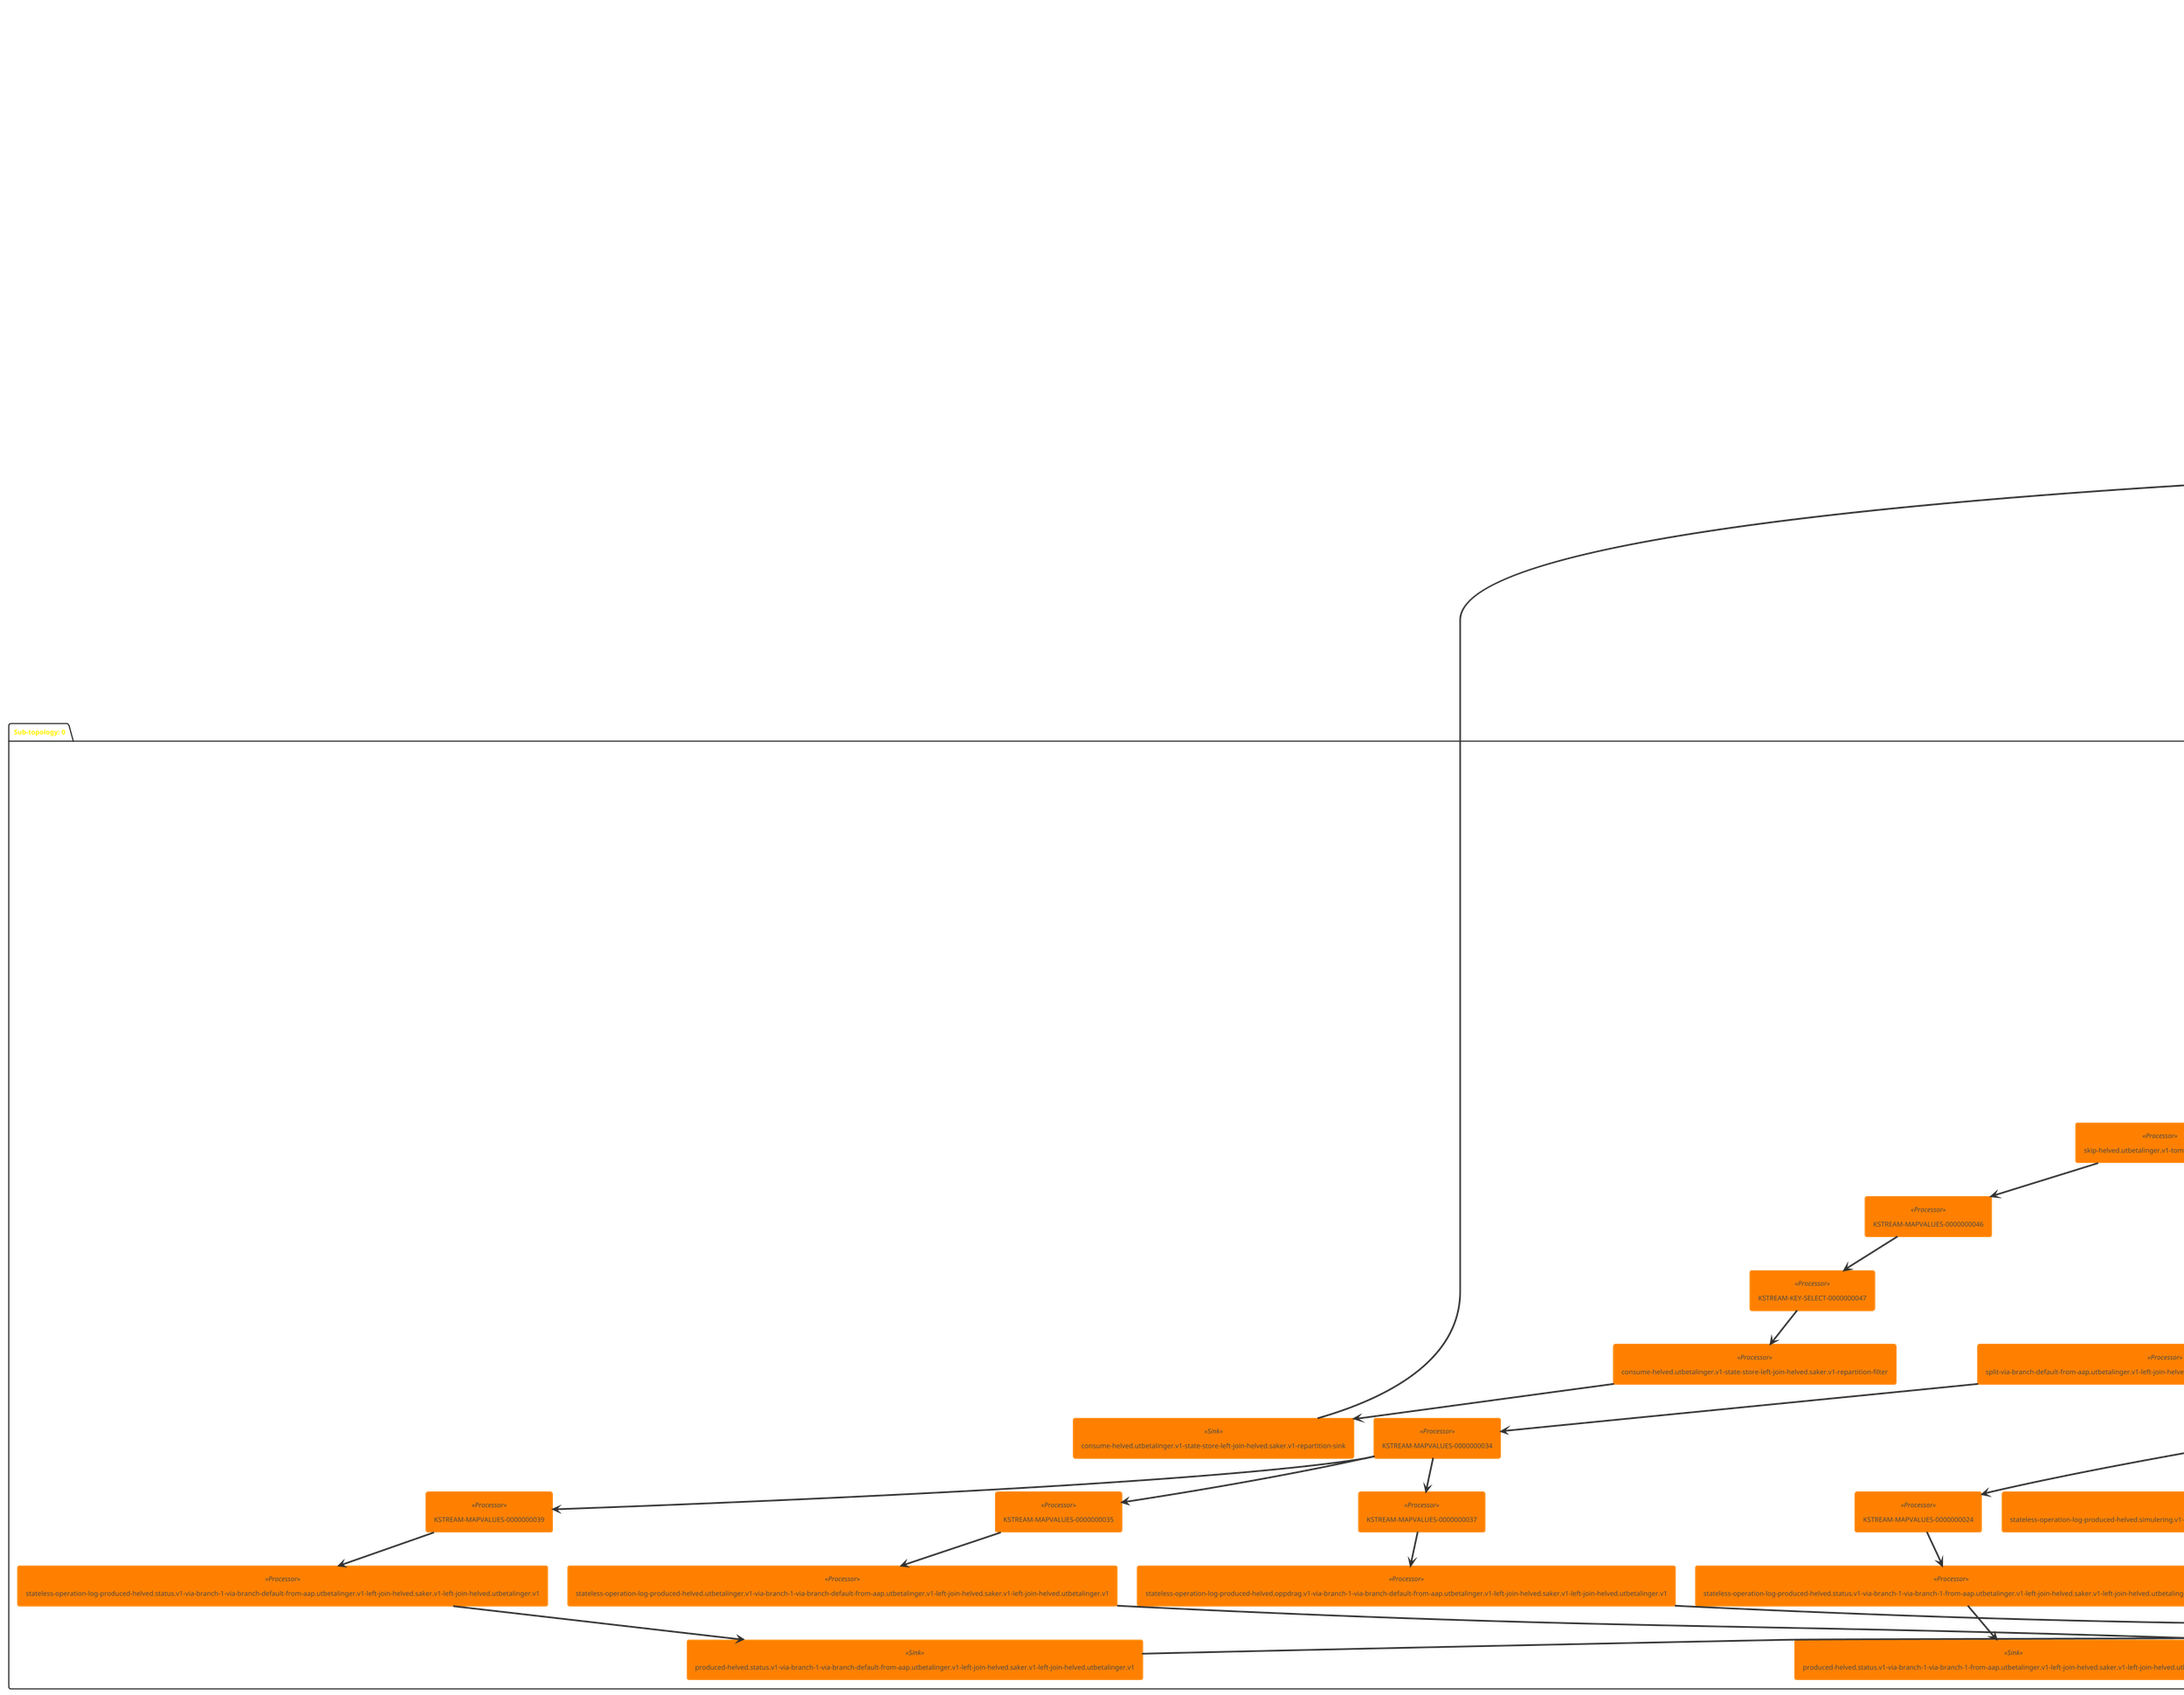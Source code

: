 @startuml
!theme black-knight
queue "consume-helved.utbetalinger.v1-state-store-left-join-helved.saker.v1-repartition" <<topic>> as consume_helved_utbetalinger_v1_state_store_left_join_helved_saker_v1_repartition
queue "helved.oppdrag.v1" <<topic>> as helved_oppdrag_v1
queue "helved.simulering.v1" <<topic>> as helved_simulering_v1
queue "helved.status.v1" <<topic>> as helved_status_v1
queue "helved.utbetalinger.v1" <<topic>> as helved_utbetalinger_v1
queue "from-aap.utbetalinger.v1-left-join-helved.saker.v1-left-join-helved.utbetalinger.v1-repartition" <<topic>> as from_aap_utbetalinger_v1_left_join_helved_saker_v1_left_join_helved_utbetalinger_v1_repartition
queue "helved.saker.v1" <<topic>> as helved_saker_v1
queue "from-aap.utbetalinger.v1-left-join-helved.saker.v1-repartition" <<topic>> as from_aap_utbetalinger_v1_left_join_helved_saker_v1_repartition
queue "aap.utbetalinger.v1" <<topic>> as aap_utbetalinger_v1
package "Sub-topology: 0" {
	database "helved.utbetalinger.v1-state-store" <<State Store>> as helved_utbetalinger_v1_state_store
	agent "from-aap.utbetalinger.v1-left-join-helved.saker.v1-left-join-helved.utbetalinger.v1-repartition-source" <<Source>> as from_aap_utbetalinger_v1_left_join_helved_saker_v1_left_join_helved_utbetalinger_v1_repartition_source
	agent "from-aap.utbetalinger.v1-left-join-helved.saker.v1-left-join-helved.utbetalinger.v1" <<Processor>> as from_aap_utbetalinger_v1_left_join_helved_saker_v1_left_join_helved_utbetalinger_v1
	agent "split-from-aap.utbetalinger.v1-left-join-helved.saker.v1-left-join-helved.utbetalinger.v1" <<Processor>> as split_from_aap_utbetalinger_v1_left_join_helved_saker_v1_left_join_helved_utbetalinger_v1
	agent "split-from-aap.utbetalinger.v1-left-join-helved.saker.v1-left-join-helved.utbetalinger.v1-branch-default" <<Processor>> as split_from_aap_utbetalinger_v1_left_join_helved_saker_v1_left_join_helved_utbetalinger_v1_branch_default
	agent "KSTREAM-MAPVALUES-0000000031" <<Processor>> as KSTREAM_MAPVALUES_0000000031
	agent "split-via-branch-default-from-aap.utbetalinger.v1-left-join-helved.saker.v1-left-join-helved.utbetalinger.v1" <<Processor>> as split_via_branch_default_from_aap_utbetalinger_v1_left_join_helved_saker_v1_left_join_helved_utbetalinger_v1
	agent "split-from-aap.utbetalinger.v1-left-join-helved.saker.v1-left-join-helved.utbetalinger.v1-branch-1" <<Processor>> as split_from_aap_utbetalinger_v1_left_join_helved_saker_v1_left_join_helved_utbetalinger_v1_branch_1
	agent "KSTREAM-MAPVALUES-0000000020" <<Processor>> as KSTREAM_MAPVALUES_0000000020
	agent "split-via-branch-1-from-aap.utbetalinger.v1-left-join-helved.saker.v1-left-join-helved.utbetalinger.v1" <<Processor>> as split_via_branch_1_from_aap_utbetalinger_v1_left_join_helved_saker_v1_left_join_helved_utbetalinger_v1
	agent "split-via-branch-default-from-aap.utbetalinger.v1-left-join-helved.saker.v1-left-join-helved.utbetalinger.v1-branch-1" <<Processor>> as split_via_branch_default_from_aap_utbetalinger_v1_left_join_helved_saker_v1_left_join_helved_utbetalinger_v1_branch_1
	agent "KSTREAM-MAPVALUES-0000000034" <<Processor>> as KSTREAM_MAPVALUES_0000000034
	agent "consume-helved.utbetalinger.v1" <<Source>> as consume_helved_utbetalinger_v1
	agent "stateless-operation-log-consume-helved.utbetalinger.v1" <<Processor>> as stateless_operation_log_consume_helved_utbetalinger_v1
	agent "stateless-operation-log-produced-helved.utbetalinger.v1" <<Processor>> as stateless_operation_log_produced_helved_utbetalinger_v1
	agent "helved.utbetalinger.v1-to-table" <<Processor>> as helved_utbetalinger_v1_to_table
	agent "split-via-branch-1-from-aap.utbetalinger.v1-left-join-helved.saker.v1-left-join-helved.utbetalinger.v1-branch-1" <<Processor>> as split_via_branch_1_from_aap_utbetalinger_v1_left_join_helved_saker_v1_left_join_helved_utbetalinger_v1_branch_1
	agent "KSTREAM-MAPVALUES-0000000023" <<Processor>> as KSTREAM_MAPVALUES_0000000023
	agent "KTABLE-TOSTREAM-0000000044" <<Processor>> as KTABLE_TOSTREAM_0000000044
	agent "skip-helved.utbetalinger.v1-tombstoneto-stream" <<Processor>> as skip_helved_utbetalinger_v1_tombstoneto_stream
	agent "KSTREAM-MAPVALUES-0000000046" <<Processor>> as KSTREAM_MAPVALUES_0000000046
	agent "split-via-branch-1-from-aap.utbetalinger.v1-left-join-helved.saker.v1-left-join-helved.utbetalinger.v1-branch-default" <<Processor>> as split_via_branch_1_from_aap_utbetalinger_v1_left_join_helved_saker_v1_left_join_helved_utbetalinger_v1_branch_default
	agent "split-via-branch-default-from-aap.utbetalinger.v1-left-join-helved.saker.v1-left-join-helved.utbetalinger.v1-branch-default" <<Processor>> as split_via_branch_default_from_aap_utbetalinger_v1_left_join_helved_saker_v1_left_join_helved_utbetalinger_v1_branch_default
	agent "KSTREAM-KEY-SELECT-0000000047" <<Processor>> as KSTREAM_KEY_SELECT_0000000047
	agent "KSTREAM-MAPVALUES-0000000024" <<Processor>> as KSTREAM_MAPVALUES_0000000024
	agent "KSTREAM-MAPVALUES-0000000028" <<Processor>> as KSTREAM_MAPVALUES_0000000028
	agent "KSTREAM-MAPVALUES-0000000035" <<Processor>> as KSTREAM_MAPVALUES_0000000035
	agent "KSTREAM-MAPVALUES-0000000037" <<Processor>> as KSTREAM_MAPVALUES_0000000037
	agent "KSTREAM-MAPVALUES-0000000039" <<Processor>> as KSTREAM_MAPVALUES_0000000039
	agent "KSTREAM-MAPVALUES-0000000042" <<Processor>> as KSTREAM_MAPVALUES_0000000042
	agent "consume-helved.utbetalinger.v1-state-store-left-join-helved.saker.v1-repartition-filter" <<Processor>> as consume_helved_utbetalinger_v1_state_store_left_join_helved_saker_v1_repartition_filter
	agent "stateless-operation-log-produced-helved.oppdrag.v1-via-branch-1-via-branch-default-from-aap.utbetalinger.v1-left-join-helved.saker.v1-left-join-helved.utbetalinger.v1" <<Processor>> as stateless_operation_log_produced_helved_oppdrag_v1_via_branch_1_via_branch_default_from_aap_utbetalinger_v1_left_join_helved_saker_v1_left_join_helved_utbetalinger_v1
	agent "stateless-operation-log-produced-helved.simulering.v1-via-branch-1-via-branch-1-from-aap.utbetalinger.v1-left-join-helved.saker.v1-left-join-helved.utbetalinger.v1" <<Processor>> as stateless_operation_log_produced_helved_simulering_v1_via_branch_1_via_branch_1_from_aap_utbetalinger_v1_left_join_helved_saker_v1_left_join_helved_utbetalinger_v1
	agent "stateless-operation-log-produced-helved.status.v1-via-branch-1-via-branch-1-from-aap.utbetalinger.v1-left-join-helved.saker.v1-left-join-helved.utbetalinger.v1" <<Processor>> as stateless_operation_log_produced_helved_status_v1_via_branch_1_via_branch_1_from_aap_utbetalinger_v1_left_join_helved_saker_v1_left_join_helved_utbetalinger_v1
	agent "stateless-operation-log-produced-helved.status.v1-via-branch-1-via-branch-default-from-aap.utbetalinger.v1-left-join-helved.saker.v1-left-join-helved.utbetalinger.v1" <<Processor>> as stateless_operation_log_produced_helved_status_v1_via_branch_1_via_branch_default_from_aap_utbetalinger_v1_left_join_helved_saker_v1_left_join_helved_utbetalinger_v1
	agent "stateless-operation-log-produced-helved.status.v1-via-branch-default-via-branch-1-from-aap.utbetalinger.v1-left-join-helved.saker.v1-left-join-helved.utbetalinger.v1" <<Processor>> as stateless_operation_log_produced_helved_status_v1_via_branch_default_via_branch_1_from_aap_utbetalinger_v1_left_join_helved_saker_v1_left_join_helved_utbetalinger_v1
	agent "stateless-operation-log-produced-helved.status.v1-via-branch-default-via-branch-default-from-aap.utbetalinger.v1-left-join-helved.saker.v1-left-join-helved.utbetalinger.v1" <<Processor>> as stateless_operation_log_produced_helved_status_v1_via_branch_default_via_branch_default_from_aap_utbetalinger_v1_left_join_helved_saker_v1_left_join_helved_utbetalinger_v1
	agent "stateless-operation-log-produced-helved.utbetalinger.v1-via-branch-1-via-branch-default-from-aap.utbetalinger.v1-left-join-helved.saker.v1-left-join-helved.utbetalinger.v1" <<Processor>> as stateless_operation_log_produced_helved_utbetalinger_v1_via_branch_1_via_branch_default_from_aap_utbetalinger_v1_left_join_helved_saker_v1_left_join_helved_utbetalinger_v1
	agent "consume-helved.utbetalinger.v1-state-store-left-join-helved.saker.v1-repartition-sink" <<Sink>> as consume_helved_utbetalinger_v1_state_store_left_join_helved_saker_v1_repartition_sink
	agent "produced-helved.oppdrag.v1-via-branch-1-via-branch-default-from-aap.utbetalinger.v1-left-join-helved.saker.v1-left-join-helved.utbetalinger.v1" <<Sink>> as produced_helved_oppdrag_v1_via_branch_1_via_branch_default_from_aap_utbetalinger_v1_left_join_helved_saker_v1_left_join_helved_utbetalinger_v1
	agent "produced-helved.simulering.v1-via-branch-1-via-branch-1-from-aap.utbetalinger.v1-left-join-helved.saker.v1-left-join-helved.utbetalinger.v1" <<Sink>> as produced_helved_simulering_v1_via_branch_1_via_branch_1_from_aap_utbetalinger_v1_left_join_helved_saker_v1_left_join_helved_utbetalinger_v1
	agent "produced-helved.status.v1-via-branch-1-via-branch-1-from-aap.utbetalinger.v1-left-join-helved.saker.v1-left-join-helved.utbetalinger.v1" <<Sink>> as produced_helved_status_v1_via_branch_1_via_branch_1_from_aap_utbetalinger_v1_left_join_helved_saker_v1_left_join_helved_utbetalinger_v1
	agent "produced-helved.status.v1-via-branch-1-via-branch-default-from-aap.utbetalinger.v1-left-join-helved.saker.v1-left-join-helved.utbetalinger.v1" <<Sink>> as produced_helved_status_v1_via_branch_1_via_branch_default_from_aap_utbetalinger_v1_left_join_helved_saker_v1_left_join_helved_utbetalinger_v1
	agent "produced-helved.status.v1-via-branch-default-via-branch-1-from-aap.utbetalinger.v1-left-join-helved.saker.v1-left-join-helved.utbetalinger.v1" <<Sink>> as produced_helved_status_v1_via_branch_default_via_branch_1_from_aap_utbetalinger_v1_left_join_helved_saker_v1_left_join_helved_utbetalinger_v1
	agent "produced-helved.status.v1-via-branch-default-via-branch-default-from-aap.utbetalinger.v1-left-join-helved.saker.v1-left-join-helved.utbetalinger.v1" <<Sink>> as produced_helved_status_v1_via_branch_default_via_branch_default_from_aap_utbetalinger_v1_left_join_helved_saker_v1_left_join_helved_utbetalinger_v1
	agent "produced-helved.utbetalinger.v1-via-branch-1-via-branch-default-from-aap.utbetalinger.v1-left-join-helved.saker.v1-left-join-helved.utbetalinger.v1" <<Sink>> as produced_helved_utbetalinger_v1_via_branch_1_via_branch_default_from_aap_utbetalinger_v1_left_join_helved_saker_v1_left_join_helved_utbetalinger_v1
	from_aap_utbetalinger_v1_left_join_helved_saker_v1_left_join_helved_utbetalinger_v1_repartition --> from_aap_utbetalinger_v1_left_join_helved_saker_v1_left_join_helved_utbetalinger_v1_repartition_source
	helved_utbetalinger_v1_state_store -- from_aap_utbetalinger_v1_left_join_helved_saker_v1_left_join_helved_utbetalinger_v1
	helved_utbetalinger_v1 --> consume_helved_utbetalinger_v1
	helved_utbetalinger_v1_state_store -- helved_utbetalinger_v1_to_table
	consume_helved_utbetalinger_v1_state_store_left_join_helved_saker_v1_repartition <-- consume_helved_utbetalinger_v1_state_store_left_join_helved_saker_v1_repartition_sink
	helved_oppdrag_v1 <-- produced_helved_oppdrag_v1_via_branch_1_via_branch_default_from_aap_utbetalinger_v1_left_join_helved_saker_v1_left_join_helved_utbetalinger_v1
	helved_simulering_v1 <-- produced_helved_simulering_v1_via_branch_1_via_branch_1_from_aap_utbetalinger_v1_left_join_helved_saker_v1_left_join_helved_utbetalinger_v1
	helved_status_v1 <-- produced_helved_status_v1_via_branch_1_via_branch_1_from_aap_utbetalinger_v1_left_join_helved_saker_v1_left_join_helved_utbetalinger_v1
	helved_status_v1 <-- produced_helved_status_v1_via_branch_1_via_branch_default_from_aap_utbetalinger_v1_left_join_helved_saker_v1_left_join_helved_utbetalinger_v1
	helved_status_v1 <-- produced_helved_status_v1_via_branch_default_via_branch_1_from_aap_utbetalinger_v1_left_join_helved_saker_v1_left_join_helved_utbetalinger_v1
	helved_status_v1 <-- produced_helved_status_v1_via_branch_default_via_branch_default_from_aap_utbetalinger_v1_left_join_helved_saker_v1_left_join_helved_utbetalinger_v1
	helved_utbetalinger_v1 <-- produced_helved_utbetalinger_v1_via_branch_1_via_branch_default_from_aap_utbetalinger_v1_left_join_helved_saker_v1_left_join_helved_utbetalinger_v1
	from_aap_utbetalinger_v1_left_join_helved_saker_v1_left_join_helved_utbetalinger_v1_repartition_source --> from_aap_utbetalinger_v1_left_join_helved_saker_v1_left_join_helved_utbetalinger_v1
	from_aap_utbetalinger_v1_left_join_helved_saker_v1_left_join_helved_utbetalinger_v1 --> split_from_aap_utbetalinger_v1_left_join_helved_saker_v1_left_join_helved_utbetalinger_v1
	split_from_aap_utbetalinger_v1_left_join_helved_saker_v1_left_join_helved_utbetalinger_v1 --> split_from_aap_utbetalinger_v1_left_join_helved_saker_v1_left_join_helved_utbetalinger_v1_branch_1
	split_from_aap_utbetalinger_v1_left_join_helved_saker_v1_left_join_helved_utbetalinger_v1 --> split_from_aap_utbetalinger_v1_left_join_helved_saker_v1_left_join_helved_utbetalinger_v1_branch_default
	split_from_aap_utbetalinger_v1_left_join_helved_saker_v1_left_join_helved_utbetalinger_v1_branch_default --> KSTREAM_MAPVALUES_0000000031
	KSTREAM_MAPVALUES_0000000031 --> split_via_branch_default_from_aap_utbetalinger_v1_left_join_helved_saker_v1_left_join_helved_utbetalinger_v1
	split_via_branch_default_from_aap_utbetalinger_v1_left_join_helved_saker_v1_left_join_helved_utbetalinger_v1 --> split_via_branch_default_from_aap_utbetalinger_v1_left_join_helved_saker_v1_left_join_helved_utbetalinger_v1_branch_1
	split_via_branch_default_from_aap_utbetalinger_v1_left_join_helved_saker_v1_left_join_helved_utbetalinger_v1 --> split_via_branch_default_from_aap_utbetalinger_v1_left_join_helved_saker_v1_left_join_helved_utbetalinger_v1_branch_default
	split_from_aap_utbetalinger_v1_left_join_helved_saker_v1_left_join_helved_utbetalinger_v1_branch_1 --> KSTREAM_MAPVALUES_0000000020
	KSTREAM_MAPVALUES_0000000020 --> split_via_branch_1_from_aap_utbetalinger_v1_left_join_helved_saker_v1_left_join_helved_utbetalinger_v1
	split_via_branch_1_from_aap_utbetalinger_v1_left_join_helved_saker_v1_left_join_helved_utbetalinger_v1 --> split_via_branch_1_from_aap_utbetalinger_v1_left_join_helved_saker_v1_left_join_helved_utbetalinger_v1_branch_1
	split_via_branch_1_from_aap_utbetalinger_v1_left_join_helved_saker_v1_left_join_helved_utbetalinger_v1 --> split_via_branch_1_from_aap_utbetalinger_v1_left_join_helved_saker_v1_left_join_helved_utbetalinger_v1_branch_default
	split_via_branch_default_from_aap_utbetalinger_v1_left_join_helved_saker_v1_left_join_helved_utbetalinger_v1_branch_1 --> KSTREAM_MAPVALUES_0000000034
	KSTREAM_MAPVALUES_0000000034 --> KSTREAM_MAPVALUES_0000000035
	KSTREAM_MAPVALUES_0000000034 --> KSTREAM_MAPVALUES_0000000037
	KSTREAM_MAPVALUES_0000000034 --> KSTREAM_MAPVALUES_0000000039
	consume_helved_utbetalinger_v1 --> stateless_operation_log_consume_helved_utbetalinger_v1
	stateless_operation_log_consume_helved_utbetalinger_v1 --> stateless_operation_log_produced_helved_utbetalinger_v1
	stateless_operation_log_produced_helved_utbetalinger_v1 --> helved_utbetalinger_v1_to_table
	helved_utbetalinger_v1_to_table --> KTABLE_TOSTREAM_0000000044
	split_via_branch_1_from_aap_utbetalinger_v1_left_join_helved_saker_v1_left_join_helved_utbetalinger_v1_branch_1 --> KSTREAM_MAPVALUES_0000000023
	KSTREAM_MAPVALUES_0000000023 --> KSTREAM_MAPVALUES_0000000024
	KSTREAM_MAPVALUES_0000000023 --> stateless_operation_log_produced_helved_simulering_v1_via_branch_1_via_branch_1_from_aap_utbetalinger_v1_left_join_helved_saker_v1_left_join_helved_utbetalinger_v1
	KTABLE_TOSTREAM_0000000044 --> skip_helved_utbetalinger_v1_tombstoneto_stream
	skip_helved_utbetalinger_v1_tombstoneto_stream --> KSTREAM_MAPVALUES_0000000046
	KSTREAM_MAPVALUES_0000000046 --> KSTREAM_KEY_SELECT_0000000047
	split_via_branch_1_from_aap_utbetalinger_v1_left_join_helved_saker_v1_left_join_helved_utbetalinger_v1_branch_default --> KSTREAM_MAPVALUES_0000000028
	split_via_branch_default_from_aap_utbetalinger_v1_left_join_helved_saker_v1_left_join_helved_utbetalinger_v1_branch_default --> KSTREAM_MAPVALUES_0000000042
	KSTREAM_KEY_SELECT_0000000047 --> consume_helved_utbetalinger_v1_state_store_left_join_helved_saker_v1_repartition_filter
	KSTREAM_MAPVALUES_0000000024 --> stateless_operation_log_produced_helved_status_v1_via_branch_1_via_branch_1_from_aap_utbetalinger_v1_left_join_helved_saker_v1_left_join_helved_utbetalinger_v1
	KSTREAM_MAPVALUES_0000000028 --> stateless_operation_log_produced_helved_status_v1_via_branch_default_via_branch_1_from_aap_utbetalinger_v1_left_join_helved_saker_v1_left_join_helved_utbetalinger_v1
	KSTREAM_MAPVALUES_0000000035 --> stateless_operation_log_produced_helved_utbetalinger_v1_via_branch_1_via_branch_default_from_aap_utbetalinger_v1_left_join_helved_saker_v1_left_join_helved_utbetalinger_v1
	KSTREAM_MAPVALUES_0000000037 --> stateless_operation_log_produced_helved_oppdrag_v1_via_branch_1_via_branch_default_from_aap_utbetalinger_v1_left_join_helved_saker_v1_left_join_helved_utbetalinger_v1
	KSTREAM_MAPVALUES_0000000039 --> stateless_operation_log_produced_helved_status_v1_via_branch_1_via_branch_default_from_aap_utbetalinger_v1_left_join_helved_saker_v1_left_join_helved_utbetalinger_v1
	KSTREAM_MAPVALUES_0000000042 --> stateless_operation_log_produced_helved_status_v1_via_branch_default_via_branch_default_from_aap_utbetalinger_v1_left_join_helved_saker_v1_left_join_helved_utbetalinger_v1
	consume_helved_utbetalinger_v1_state_store_left_join_helved_saker_v1_repartition_filter --> consume_helved_utbetalinger_v1_state_store_left_join_helved_saker_v1_repartition_sink
	stateless_operation_log_produced_helved_oppdrag_v1_via_branch_1_via_branch_default_from_aap_utbetalinger_v1_left_join_helved_saker_v1_left_join_helved_utbetalinger_v1 --> produced_helved_oppdrag_v1_via_branch_1_via_branch_default_from_aap_utbetalinger_v1_left_join_helved_saker_v1_left_join_helved_utbetalinger_v1
	stateless_operation_log_produced_helved_simulering_v1_via_branch_1_via_branch_1_from_aap_utbetalinger_v1_left_join_helved_saker_v1_left_join_helved_utbetalinger_v1 --> produced_helved_simulering_v1_via_branch_1_via_branch_1_from_aap_utbetalinger_v1_left_join_helved_saker_v1_left_join_helved_utbetalinger_v1
	stateless_operation_log_produced_helved_status_v1_via_branch_1_via_branch_1_from_aap_utbetalinger_v1_left_join_helved_saker_v1_left_join_helved_utbetalinger_v1 --> produced_helved_status_v1_via_branch_1_via_branch_1_from_aap_utbetalinger_v1_left_join_helved_saker_v1_left_join_helved_utbetalinger_v1
	stateless_operation_log_produced_helved_status_v1_via_branch_1_via_branch_default_from_aap_utbetalinger_v1_left_join_helved_saker_v1_left_join_helved_utbetalinger_v1 --> produced_helved_status_v1_via_branch_1_via_branch_default_from_aap_utbetalinger_v1_left_join_helved_saker_v1_left_join_helved_utbetalinger_v1
	stateless_operation_log_produced_helved_status_v1_via_branch_default_via_branch_1_from_aap_utbetalinger_v1_left_join_helved_saker_v1_left_join_helved_utbetalinger_v1 --> produced_helved_status_v1_via_branch_default_via_branch_1_from_aap_utbetalinger_v1_left_join_helved_saker_v1_left_join_helved_utbetalinger_v1
	stateless_operation_log_produced_helved_status_v1_via_branch_default_via_branch_default_from_aap_utbetalinger_v1_left_join_helved_saker_v1_left_join_helved_utbetalinger_v1 --> produced_helved_status_v1_via_branch_default_via_branch_default_from_aap_utbetalinger_v1_left_join_helved_saker_v1_left_join_helved_utbetalinger_v1
	stateless_operation_log_produced_helved_utbetalinger_v1_via_branch_1_via_branch_default_from_aap_utbetalinger_v1_left_join_helved_saker_v1_left_join_helved_utbetalinger_v1 --> produced_helved_utbetalinger_v1_via_branch_1_via_branch_default_from_aap_utbetalinger_v1_left_join_helved_saker_v1_left_join_helved_utbetalinger_v1
}
package "Sub-topology: 1" {
	database "helved.saker.v1-state-store" <<State Store>> as helved_saker_v1_state_store
	agent "from-aap.utbetalinger.v1-left-join-helved.saker.v1-repartition-source" <<Source>> as from_aap_utbetalinger_v1_left_join_helved_saker_v1_repartition_source
	agent "consume-helved.utbetalinger.v1-state-store-left-join-helved.saker.v1-repartition-source" <<Source>> as consume_helved_utbetalinger_v1_state_store_left_join_helved_saker_v1_repartition_source
	agent "from-aap.utbetalinger.v1-left-join-helved.saker.v1" <<Processor>> as from_aap_utbetalinger_v1_left_join_helved_saker_v1
	agent "KSTREAM-MAPVALUES-0000000012" <<Processor>> as KSTREAM_MAPVALUES_0000000012
	agent "consume-helved.saker.v1" <<Source>> as consume_helved_saker_v1
	agent "consume-helved.utbetalinger.v1-state-store-left-join-helved.saker.v1" <<Processor>> as consume_helved_utbetalinger_v1_state_store_left_join_helved_saker_v1
	agent "KSTREAM-KEY-SELECT-0000000013" <<Processor>> as KSTREAM_KEY_SELECT_0000000013
	agent "KSTREAM-MAPVALUES-0000000052" <<Processor>> as KSTREAM_MAPVALUES_0000000052
	agent "stateless-operation-log-consume-helved.saker.v1" <<Processor>> as stateless_operation_log_consume_helved_saker_v1
	agent "from-aap.utbetalinger.v1-left-join-helved.saker.v1-left-join-helved.utbetalinger.v1-repartition-filter" <<Processor>> as from_aap_utbetalinger_v1_left_join_helved_saker_v1_left_join_helved_utbetalinger_v1_repartition_filter
	agent "stateless-operation-log-produced-helved.saker.v1" <<Processor>> as stateless_operation_log_produced_helved_saker_v1
	agent "stateless-operation-log-produced-helved.saker.v1-consume-helved.utbetalinger.v1-state-store-left-join-helved.saker.v1" <<Processor>> as stateless_operation_log_produced_helved_saker_v1_consume_helved_utbetalinger_v1_state_store_left_join_helved_saker_v1
	agent "from-aap.utbetalinger.v1-left-join-helved.saker.v1-left-join-helved.utbetalinger.v1-repartition-sink" <<Sink>> as from_aap_utbetalinger_v1_left_join_helved_saker_v1_left_join_helved_utbetalinger_v1_repartition_sink
	agent "helved.saker.v1-to-table" <<Processor>> as helved_saker_v1_to_table
	agent "produced-helved.saker.v1-consume-helved.utbetalinger.v1-state-store-left-join-helved.saker.v1" <<Sink>> as produced_helved_saker_v1_consume_helved_utbetalinger_v1_state_store_left_join_helved_saker_v1
	from_aap_utbetalinger_v1_left_join_helved_saker_v1_repartition --> from_aap_utbetalinger_v1_left_join_helved_saker_v1_repartition_source
	consume_helved_utbetalinger_v1_state_store_left_join_helved_saker_v1_repartition --> consume_helved_utbetalinger_v1_state_store_left_join_helved_saker_v1_repartition_source
	helved_saker_v1_state_store -- from_aap_utbetalinger_v1_left_join_helved_saker_v1
	helved_saker_v1 --> consume_helved_saker_v1
	helved_saker_v1_state_store -- consume_helved_utbetalinger_v1_state_store_left_join_helved_saker_v1
	from_aap_utbetalinger_v1_left_join_helved_saker_v1_left_join_helved_utbetalinger_v1_repartition <-- from_aap_utbetalinger_v1_left_join_helved_saker_v1_left_join_helved_utbetalinger_v1_repartition_sink
	helved_saker_v1_state_store -- helved_saker_v1_to_table
	helved_saker_v1 <-- produced_helved_saker_v1_consume_helved_utbetalinger_v1_state_store_left_join_helved_saker_v1
	from_aap_utbetalinger_v1_left_join_helved_saker_v1_repartition_source --> from_aap_utbetalinger_v1_left_join_helved_saker_v1
	consume_helved_utbetalinger_v1_state_store_left_join_helved_saker_v1_repartition_source --> consume_helved_utbetalinger_v1_state_store_left_join_helved_saker_v1
	from_aap_utbetalinger_v1_left_join_helved_saker_v1 --> KSTREAM_MAPVALUES_0000000012
	KSTREAM_MAPVALUES_0000000012 --> KSTREAM_KEY_SELECT_0000000013
	consume_helved_saker_v1 --> stateless_operation_log_consume_helved_saker_v1
	consume_helved_utbetalinger_v1_state_store_left_join_helved_saker_v1 --> KSTREAM_MAPVALUES_0000000052
	KSTREAM_KEY_SELECT_0000000013 --> from_aap_utbetalinger_v1_left_join_helved_saker_v1_left_join_helved_utbetalinger_v1_repartition_filter
	KSTREAM_MAPVALUES_0000000052 --> stateless_operation_log_produced_helved_saker_v1_consume_helved_utbetalinger_v1_state_store_left_join_helved_saker_v1
	stateless_operation_log_consume_helved_saker_v1 --> stateless_operation_log_produced_helved_saker_v1
	from_aap_utbetalinger_v1_left_join_helved_saker_v1_left_join_helved_utbetalinger_v1_repartition_filter --> from_aap_utbetalinger_v1_left_join_helved_saker_v1_left_join_helved_utbetalinger_v1_repartition_sink
	stateless_operation_log_produced_helved_saker_v1 --> helved_saker_v1_to_table
	stateless_operation_log_produced_helved_saker_v1_consume_helved_utbetalinger_v1_state_store_left_join_helved_saker_v1 --> produced_helved_saker_v1_consume_helved_utbetalinger_v1_state_store_left_join_helved_saker_v1
}
package "Sub-topology: 2" {
	agent "consume-aap.utbetalinger.v1" <<Source>> as consume_aap_utbetalinger_v1
	agent "stateless-operation-log-consume-aap.utbetalinger.v1" <<Processor>> as stateless_operation_log_consume_aap_utbetalinger_v1
	agent "skip-aap.utbetalinger.v1-tombstone" <<Processor>> as skip_aap_utbetalinger_v1_tombstone
	agent "KSTREAM-MAPVALUES-0000000006" <<Processor>> as KSTREAM_MAPVALUES_0000000006
	agent "KSTREAM-KEY-SELECT-0000000007" <<Processor>> as KSTREAM_KEY_SELECT_0000000007
	agent "from-aap.utbetalinger.v1-left-join-helved.saker.v1-repartition-filter" <<Processor>> as from_aap_utbetalinger_v1_left_join_helved_saker_v1_repartition_filter
	agent "from-aap.utbetalinger.v1-left-join-helved.saker.v1-repartition-sink" <<Sink>> as from_aap_utbetalinger_v1_left_join_helved_saker_v1_repartition_sink
	aap_utbetalinger_v1 --> consume_aap_utbetalinger_v1
	from_aap_utbetalinger_v1_left_join_helved_saker_v1_repartition <-- from_aap_utbetalinger_v1_left_join_helved_saker_v1_repartition_sink
	consume_aap_utbetalinger_v1 --> stateless_operation_log_consume_aap_utbetalinger_v1
	stateless_operation_log_consume_aap_utbetalinger_v1 --> skip_aap_utbetalinger_v1_tombstone
	skip_aap_utbetalinger_v1_tombstone --> KSTREAM_MAPVALUES_0000000006
	KSTREAM_MAPVALUES_0000000006 --> KSTREAM_KEY_SELECT_0000000007
	KSTREAM_KEY_SELECT_0000000007 --> from_aap_utbetalinger_v1_left_join_helved_saker_v1_repartition_filter
	from_aap_utbetalinger_v1_left_join_helved_saker_v1_repartition_filter --> from_aap_utbetalinger_v1_left_join_helved_saker_v1_repartition_sink
}
@enduml